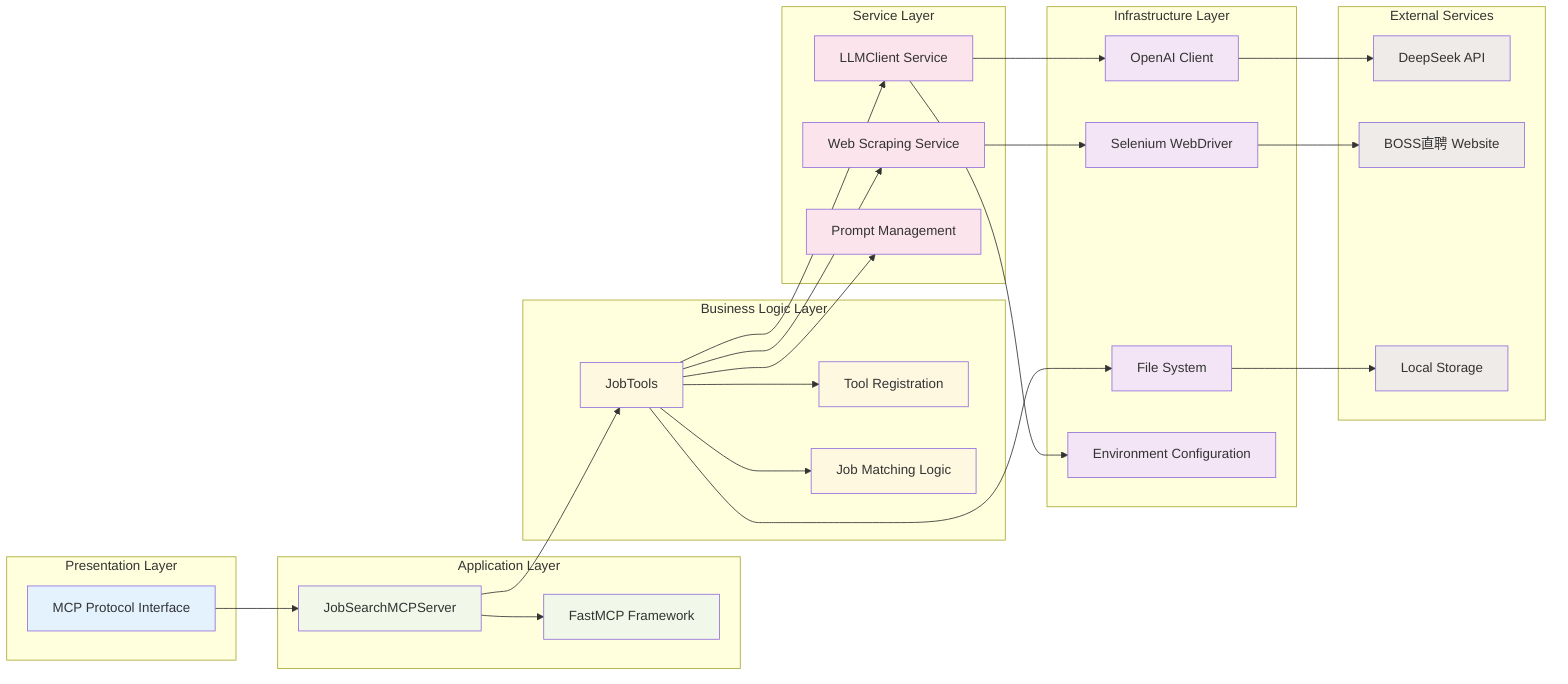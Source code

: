graph LR
    subgraph "Presentation Layer"
        A[MCP Protocol Interface]
    end
    
    subgraph "Application Layer"
        B[JobSearchMCPServer]
        C[FastMCP Framework]
        B --> C
    end
    
    subgraph "Business Logic Layer"
        D[JobTools]
        E[Tool Registration]
        F[Job Matching Logic]
        D --> E
        D --> F
    end
    
    subgraph "Service Layer"
        G[LLMClient Service]
        H[Web Scraping Service]
        I[Prompt Management]
    end
    
    subgraph "Infrastructure Layer"
        J[Selenium WebDriver]
        K[OpenAI Client]
        L[File System]
        M[Environment Configuration]
    end
    
    subgraph "External Services"
        N[DeepSeek API]
        O[BOSS直聘 Website]
        P[Local Storage]
    end
    
    A --> B
    B --> D
    D --> G
    D --> H
    D --> I
    G --> K
    H --> J
    K --> N
    J --> O
    D --> L
    L --> P
    G --> M
    
    classDef presentation fill:#e3f2fd
    classDef application fill:#f1f8e9
    classDef business fill:#fff8e1
    classDef service fill:#fce4ec
    classDef infrastructure fill:#f3e5f5
    classDef external fill:#efebe9
    
    class A presentation
    class B,C application
    class D,E,F business
    class G,H,I service
    class J,K,L,M infrastructure
    class N,O,P external